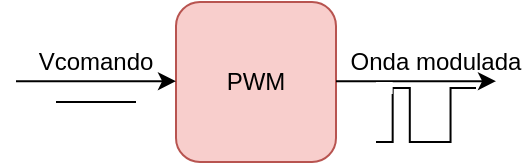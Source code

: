 <mxfile version="13.9.9" type="device"><diagram id="d5FeLhxaq8CYnHZpdYA7" name="Page-1"><mxGraphModel dx="441" dy="329" grid="1" gridSize="10" guides="1" tooltips="1" connect="1" arrows="1" fold="1" page="1" pageScale="1" pageWidth="850" pageHeight="1100" math="0" shadow="0"><root><mxCell id="0"/><mxCell id="1" parent="0"/><mxCell id="L63wCB8q5mCTQD0SwkEq-1" value="PWM" style="rounded=1;whiteSpace=wrap;html=1;shadow=0;dashed=0;sketch=0;strokeWidth=1;fillColor=#f8cecc;strokeColor=#b85450;" parent="1" vertex="1"><mxGeometry x="320" y="30" width="80" height="80" as="geometry"/></mxCell><mxCell id="L63wCB8q5mCTQD0SwkEq-2" value="" style="endArrow=classic;html=1;" parent="1" edge="1"><mxGeometry width="50" height="50" relative="1" as="geometry"><mxPoint x="240" y="69.58" as="sourcePoint"/><mxPoint x="320" y="69.58" as="targetPoint"/></mxGeometry></mxCell><mxCell id="L63wCB8q5mCTQD0SwkEq-3" value="" style="endArrow=classic;html=1;" parent="1" edge="1"><mxGeometry width="50" height="50" relative="1" as="geometry"><mxPoint x="400.0" y="69.58" as="sourcePoint"/><mxPoint x="480.0" y="69.58" as="targetPoint"/></mxGeometry></mxCell><mxCell id="L63wCB8q5mCTQD0SwkEq-4" value="Vcomando" style="text;html=1;strokeColor=none;fillColor=none;align=center;verticalAlign=middle;whiteSpace=wrap;rounded=0;" parent="1" vertex="1"><mxGeometry x="260" y="50" width="40" height="20" as="geometry"/></mxCell><mxCell id="L63wCB8q5mCTQD0SwkEq-5" value="Onda modulada" style="text;html=1;strokeColor=none;fillColor=none;align=center;verticalAlign=middle;whiteSpace=wrap;rounded=0;" parent="1" vertex="1"><mxGeometry x="405" y="50" width="90" height="20" as="geometry"/></mxCell><mxCell id="L63wCB8q5mCTQD0SwkEq-38" value="" style="group" parent="1" vertex="1" connectable="0"><mxGeometry x="420" y="70" width="50" height="30" as="geometry"/></mxCell><mxCell id="L63wCB8q5mCTQD0SwkEq-39" value="" style="pointerEvents=1;verticalLabelPosition=bottom;shadow=0;dashed=0;align=center;html=1;verticalAlign=top;shape=mxgraph.electrical.waveforms.pulse_2;" parent="L63wCB8q5mCTQD0SwkEq-38" vertex="1"><mxGeometry x="4.167" y="3" width="45.833" height="27" as="geometry"/></mxCell><mxCell id="L63wCB8q5mCTQD0SwkEq-40" value="" style="pointerEvents=1;verticalLabelPosition=bottom;shadow=0;dashed=0;align=center;html=1;verticalAlign=top;shape=mxgraph.electrical.waveforms.step_1;" parent="L63wCB8q5mCTQD0SwkEq-38" vertex="1"><mxGeometry y="3" width="16.667" height="27" as="geometry"/></mxCell><mxCell id="L63wCB8q5mCTQD0SwkEq-41" value="" style="rounded=0;whiteSpace=wrap;html=1;strokeColor=none;" parent="L63wCB8q5mCTQD0SwkEq-38" vertex="1"><mxGeometry width="8.333" height="6" as="geometry"/></mxCell><mxCell id="HNBWA0ed2r9B0bKayzMT-1" value="" style="endArrow=none;html=1;" edge="1" parent="1"><mxGeometry width="50" height="50" relative="1" as="geometry"><mxPoint x="260" y="80" as="sourcePoint"/><mxPoint x="300" y="80" as="targetPoint"/></mxGeometry></mxCell></root></mxGraphModel></diagram></mxfile>